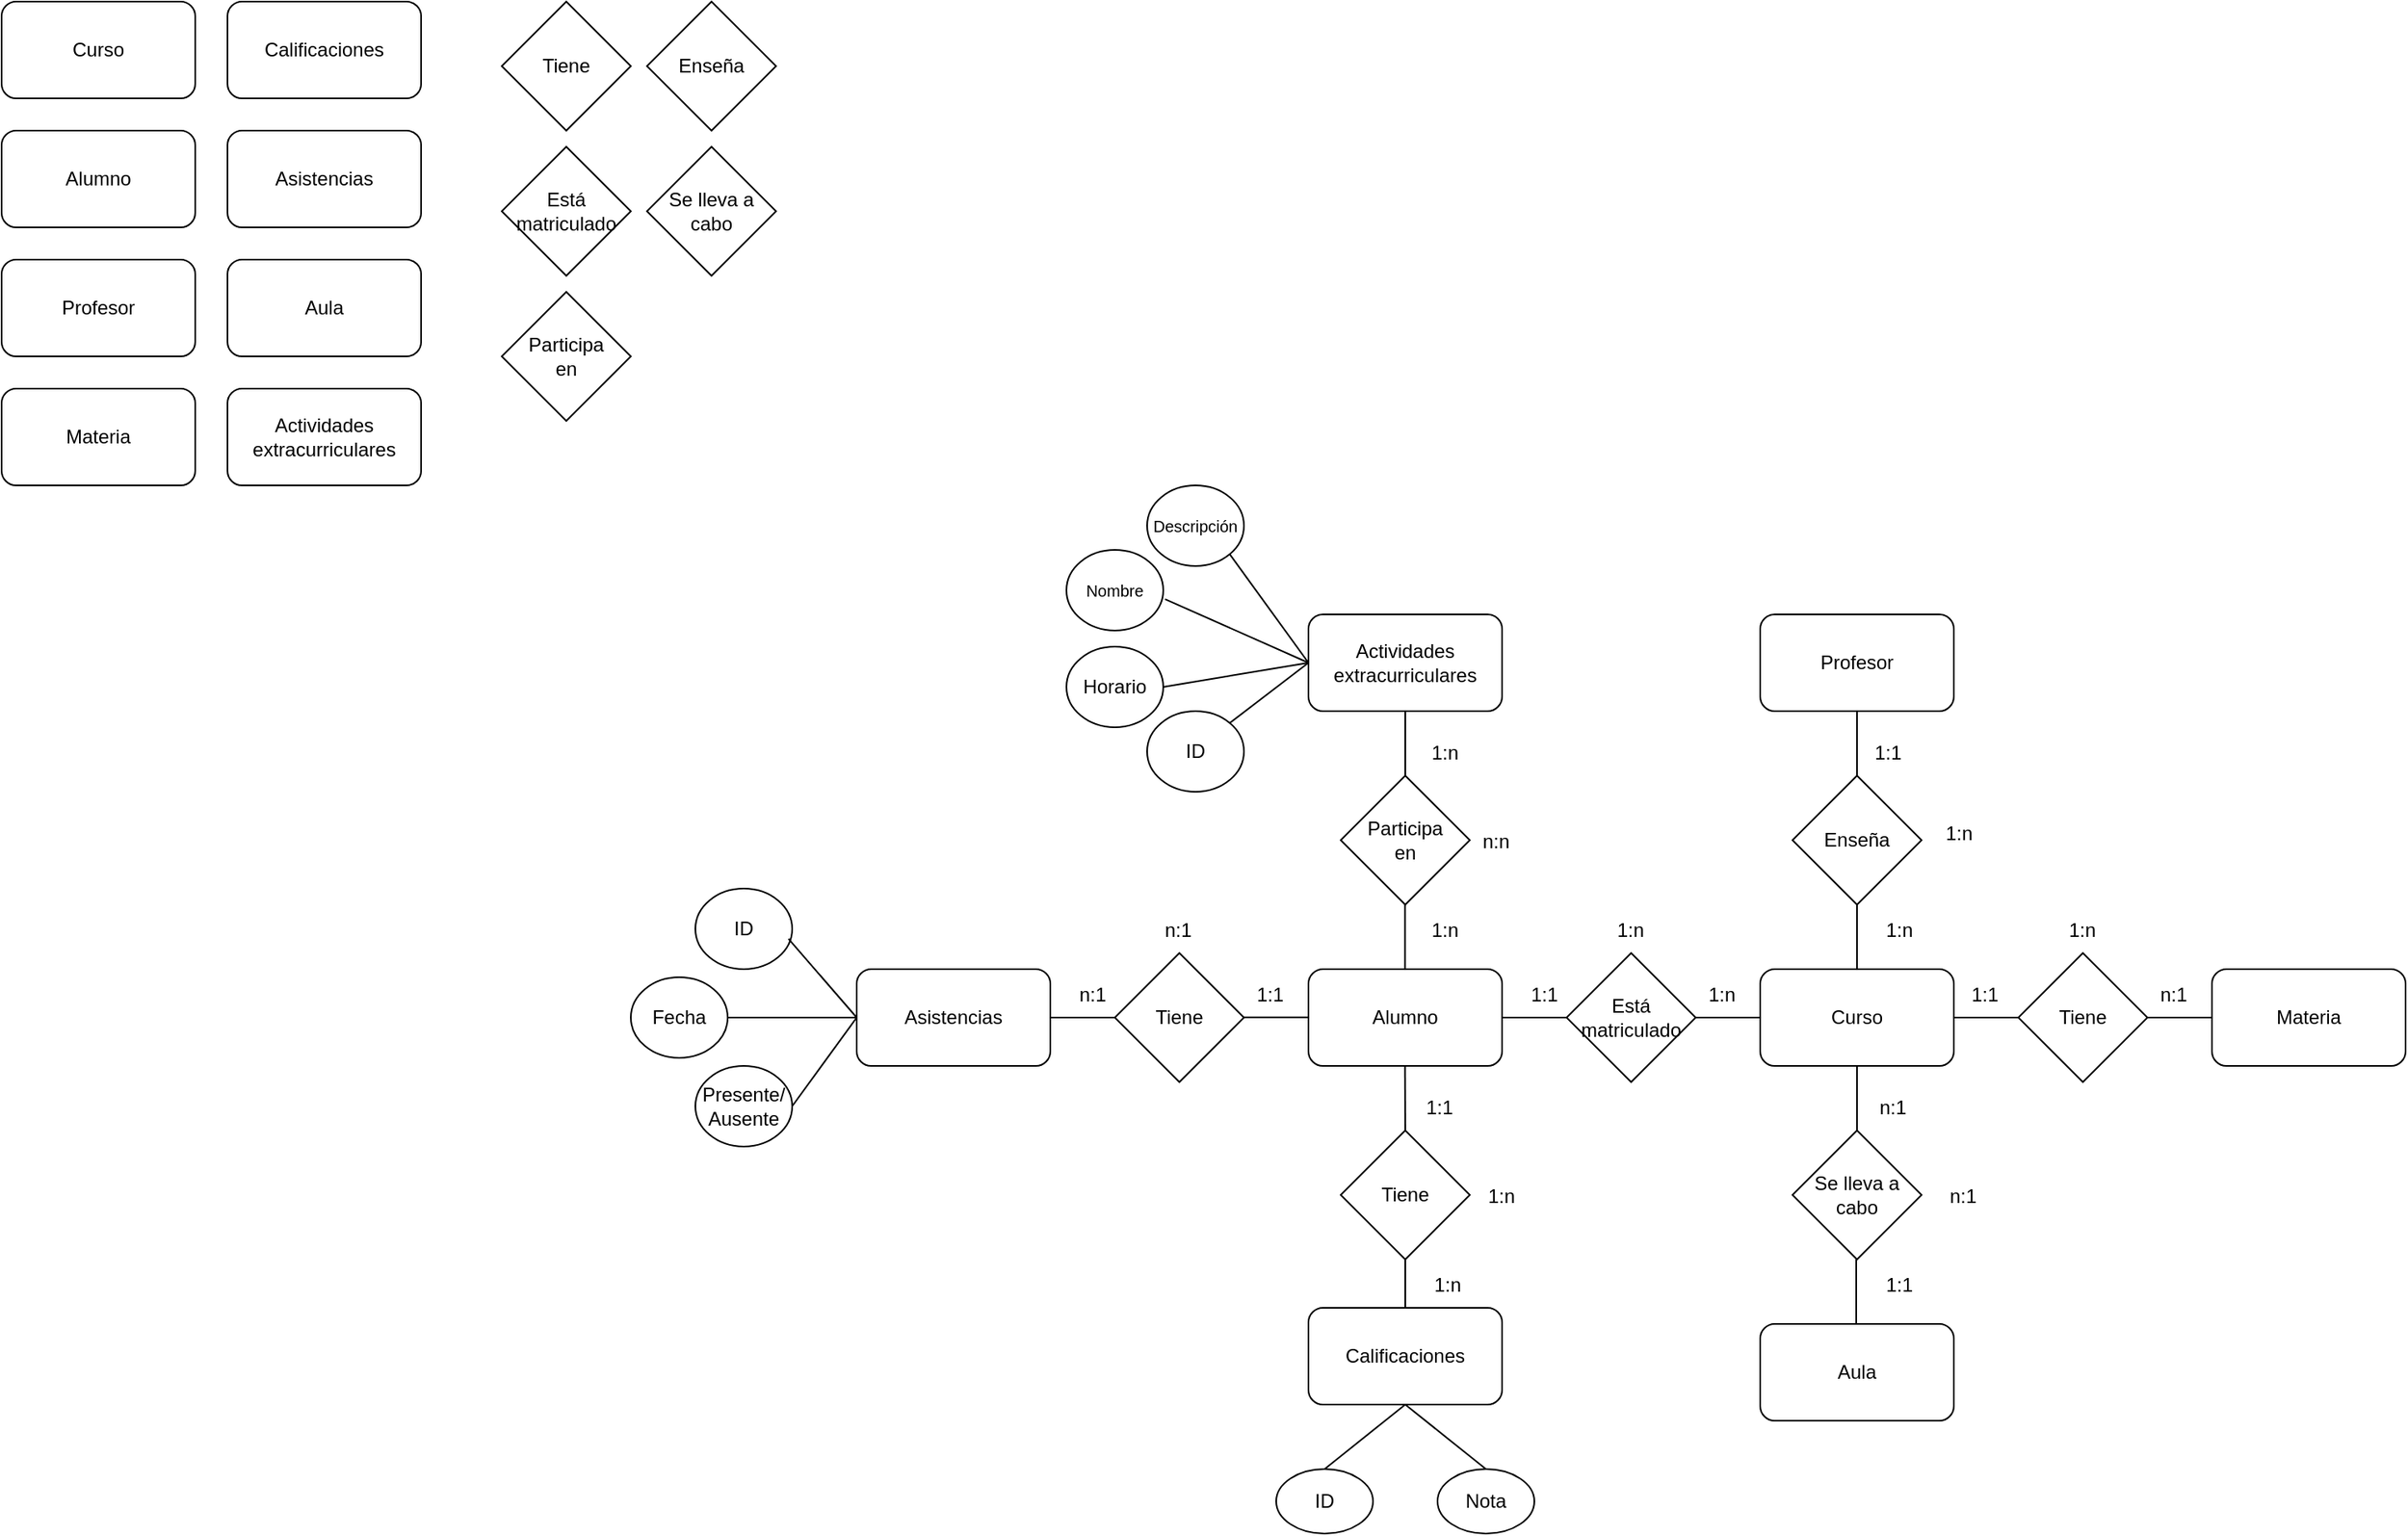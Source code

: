 <mxfile version="22.0.2" type="github">
  <diagram name="Página-1" id="_kHth-g6oyU-RWGS6nZT">
    <mxGraphModel dx="3027" dy="2379" grid="1" gridSize="10" guides="1" tooltips="1" connect="1" arrows="1" fold="1" page="1" pageScale="1" pageWidth="827" pageHeight="1169" math="0" shadow="0">
      <root>
        <mxCell id="0" />
        <mxCell id="1" parent="0" />
        <mxCell id="Kqf8Ho2SJKoaRGqRsECI-1" value="Curso" style="rounded=1;whiteSpace=wrap;html=1;" vertex="1" parent="1">
          <mxGeometry x="-770" y="-1120" width="120" height="60" as="geometry" />
        </mxCell>
        <mxCell id="Kqf8Ho2SJKoaRGqRsECI-2" value="Alumno" style="rounded=1;whiteSpace=wrap;html=1;" vertex="1" parent="1">
          <mxGeometry x="-770" y="-1040" width="120" height="60" as="geometry" />
        </mxCell>
        <mxCell id="Kqf8Ho2SJKoaRGqRsECI-3" value="Profesor" style="rounded=1;whiteSpace=wrap;html=1;" vertex="1" parent="1">
          <mxGeometry x="-770" y="-960" width="120" height="60" as="geometry" />
        </mxCell>
        <mxCell id="Kqf8Ho2SJKoaRGqRsECI-4" value="Materia" style="rounded=1;whiteSpace=wrap;html=1;" vertex="1" parent="1">
          <mxGeometry x="-770" y="-880" width="120" height="60" as="geometry" />
        </mxCell>
        <mxCell id="Kqf8Ho2SJKoaRGqRsECI-5" value="Aula" style="rounded=1;whiteSpace=wrap;html=1;" vertex="1" parent="1">
          <mxGeometry x="-630" y="-960" width="120" height="60" as="geometry" />
        </mxCell>
        <mxCell id="Kqf8Ho2SJKoaRGqRsECI-6" value="Actividades extracurriculares" style="rounded=1;whiteSpace=wrap;html=1;" vertex="1" parent="1">
          <mxGeometry x="-630" y="-880" width="120" height="60" as="geometry" />
        </mxCell>
        <mxCell id="Kqf8Ho2SJKoaRGqRsECI-8" value="Calificaciones" style="rounded=1;whiteSpace=wrap;html=1;" vertex="1" parent="1">
          <mxGeometry x="-630" y="-1120" width="120" height="60" as="geometry" />
        </mxCell>
        <mxCell id="Kqf8Ho2SJKoaRGqRsECI-9" value="Asistencias" style="rounded=1;whiteSpace=wrap;html=1;" vertex="1" parent="1">
          <mxGeometry x="-630" y="-1040" width="120" height="60" as="geometry" />
        </mxCell>
        <mxCell id="Kqf8Ho2SJKoaRGqRsECI-10" value="Tiene" style="rhombus;whiteSpace=wrap;html=1;" vertex="1" parent="1">
          <mxGeometry x="-460" y="-1120" width="80" height="80" as="geometry" />
        </mxCell>
        <mxCell id="Kqf8Ho2SJKoaRGqRsECI-11" value="Está&lt;br&gt;matriculado" style="rhombus;whiteSpace=wrap;html=1;" vertex="1" parent="1">
          <mxGeometry x="-460" y="-1030" width="80" height="80" as="geometry" />
        </mxCell>
        <mxCell id="Kqf8Ho2SJKoaRGqRsECI-12" value="Se lleva a cabo" style="rhombus;whiteSpace=wrap;html=1;" vertex="1" parent="1">
          <mxGeometry x="-370" y="-1030" width="80" height="80" as="geometry" />
        </mxCell>
        <mxCell id="Kqf8Ho2SJKoaRGqRsECI-13" value="Enseña" style="rhombus;whiteSpace=wrap;html=1;" vertex="1" parent="1">
          <mxGeometry x="-370" y="-1120" width="80" height="80" as="geometry" />
        </mxCell>
        <mxCell id="Kqf8Ho2SJKoaRGqRsECI-14" value="Curso" style="rounded=1;whiteSpace=wrap;html=1;" vertex="1" parent="1">
          <mxGeometry x="320" y="-520" width="120" height="60" as="geometry" />
        </mxCell>
        <mxCell id="Kqf8Ho2SJKoaRGqRsECI-15" value="Profesor" style="rounded=1;whiteSpace=wrap;html=1;" vertex="1" parent="1">
          <mxGeometry x="320" y="-740" width="120" height="60" as="geometry" />
        </mxCell>
        <mxCell id="Kqf8Ho2SJKoaRGqRsECI-16" value="Enseña" style="rhombus;whiteSpace=wrap;html=1;" vertex="1" parent="1">
          <mxGeometry x="340" y="-640" width="80" height="80" as="geometry" />
        </mxCell>
        <mxCell id="Kqf8Ho2SJKoaRGqRsECI-17" value="" style="endArrow=none;html=1;rounded=0;" edge="1" parent="1" source="Kqf8Ho2SJKoaRGqRsECI-16">
          <mxGeometry width="50" height="50" relative="1" as="geometry">
            <mxPoint x="330" y="-630" as="sourcePoint" />
            <mxPoint x="380" y="-680" as="targetPoint" />
          </mxGeometry>
        </mxCell>
        <mxCell id="Kqf8Ho2SJKoaRGqRsECI-18" value="" style="endArrow=none;html=1;rounded=0;" edge="1" parent="1" source="Kqf8Ho2SJKoaRGqRsECI-14">
          <mxGeometry width="50" height="50" relative="1" as="geometry">
            <mxPoint x="330" y="-510" as="sourcePoint" />
            <mxPoint x="380" y="-560" as="targetPoint" />
          </mxGeometry>
        </mxCell>
        <mxCell id="Kqf8Ho2SJKoaRGqRsECI-19" value="Alumno" style="rounded=1;whiteSpace=wrap;html=1;" vertex="1" parent="1">
          <mxGeometry x="40" y="-520" width="120" height="60" as="geometry" />
        </mxCell>
        <mxCell id="Kqf8Ho2SJKoaRGqRsECI-20" value="Está&lt;br&gt;matriculado" style="rhombus;whiteSpace=wrap;html=1;" vertex="1" parent="1">
          <mxGeometry x="200" y="-530" width="80" height="80" as="geometry" />
        </mxCell>
        <mxCell id="Kqf8Ho2SJKoaRGqRsECI-21" value="" style="endArrow=none;html=1;rounded=0;" edge="1" parent="1" source="Kqf8Ho2SJKoaRGqRsECI-19" target="Kqf8Ho2SJKoaRGqRsECI-20">
          <mxGeometry width="50" height="50" relative="1" as="geometry">
            <mxPoint x="165" y="-490" as="sourcePoint" />
            <mxPoint x="215" y="-540" as="targetPoint" />
          </mxGeometry>
        </mxCell>
        <mxCell id="Kqf8Ho2SJKoaRGqRsECI-22" value="" style="endArrow=none;html=1;rounded=0;" edge="1" parent="1">
          <mxGeometry width="50" height="50" relative="1" as="geometry">
            <mxPoint x="280" y="-490" as="sourcePoint" />
            <mxPoint x="320" y="-490" as="targetPoint" />
          </mxGeometry>
        </mxCell>
        <mxCell id="Kqf8Ho2SJKoaRGqRsECI-23" value="Tiene" style="rhombus;whiteSpace=wrap;html=1;" vertex="1" parent="1">
          <mxGeometry x="480" y="-530" width="80" height="80" as="geometry" />
        </mxCell>
        <mxCell id="Kqf8Ho2SJKoaRGqRsECI-24" value="Materia" style="rounded=1;whiteSpace=wrap;html=1;" vertex="1" parent="1">
          <mxGeometry x="600" y="-520" width="120" height="60" as="geometry" />
        </mxCell>
        <mxCell id="Kqf8Ho2SJKoaRGqRsECI-25" value="" style="endArrow=none;html=1;rounded=0;" edge="1" parent="1" target="Kqf8Ho2SJKoaRGqRsECI-23">
          <mxGeometry width="50" height="50" relative="1" as="geometry">
            <mxPoint x="440" y="-490" as="sourcePoint" />
            <mxPoint x="490" y="-540" as="targetPoint" />
          </mxGeometry>
        </mxCell>
        <mxCell id="Kqf8Ho2SJKoaRGqRsECI-26" value="" style="endArrow=none;html=1;rounded=0;entryX=0;entryY=0.5;entryDx=0;entryDy=0;" edge="1" parent="1" target="Kqf8Ho2SJKoaRGqRsECI-24">
          <mxGeometry width="50" height="50" relative="1" as="geometry">
            <mxPoint x="560" y="-490" as="sourcePoint" />
            <mxPoint x="610" y="-540" as="targetPoint" />
          </mxGeometry>
        </mxCell>
        <mxCell id="Kqf8Ho2SJKoaRGqRsECI-27" value="Se lleva a cabo" style="rhombus;whiteSpace=wrap;html=1;" vertex="1" parent="1">
          <mxGeometry x="340" y="-420" width="80" height="80" as="geometry" />
        </mxCell>
        <mxCell id="Kqf8Ho2SJKoaRGqRsECI-28" value="Aula" style="rounded=1;whiteSpace=wrap;html=1;" vertex="1" parent="1">
          <mxGeometry x="320" y="-300" width="120" height="60" as="geometry" />
        </mxCell>
        <mxCell id="Kqf8Ho2SJKoaRGqRsECI-29" value="" style="endArrow=none;html=1;rounded=0;entryX=0.5;entryY=1;entryDx=0;entryDy=0;" edge="1" parent="1" target="Kqf8Ho2SJKoaRGqRsECI-14">
          <mxGeometry width="50" height="50" relative="1" as="geometry">
            <mxPoint x="380" y="-420" as="sourcePoint" />
            <mxPoint x="430" y="-470" as="targetPoint" />
          </mxGeometry>
        </mxCell>
        <mxCell id="Kqf8Ho2SJKoaRGqRsECI-30" value="" style="endArrow=none;html=1;rounded=0;entryX=0.5;entryY=1;entryDx=0;entryDy=0;" edge="1" parent="1">
          <mxGeometry width="50" height="50" relative="1" as="geometry">
            <mxPoint x="379.5" y="-300" as="sourcePoint" />
            <mxPoint x="379.5" y="-340" as="targetPoint" />
          </mxGeometry>
        </mxCell>
        <mxCell id="Kqf8Ho2SJKoaRGqRsECI-31" value="&amp;nbsp;Participa&amp;nbsp;&lt;br&gt;en" style="rhombus;whiteSpace=wrap;html=1;" vertex="1" parent="1">
          <mxGeometry x="-460" y="-940" width="80" height="80" as="geometry" />
        </mxCell>
        <mxCell id="Kqf8Ho2SJKoaRGqRsECI-32" value="&amp;nbsp;Participa&amp;nbsp;&lt;br&gt;en" style="rhombus;whiteSpace=wrap;html=1;" vertex="1" parent="1">
          <mxGeometry x="60" y="-640" width="80" height="80" as="geometry" />
        </mxCell>
        <mxCell id="Kqf8Ho2SJKoaRGqRsECI-33" value="Tiene" style="rhombus;whiteSpace=wrap;html=1;" vertex="1" parent="1">
          <mxGeometry x="60" y="-420" width="80" height="80" as="geometry" />
        </mxCell>
        <mxCell id="Kqf8Ho2SJKoaRGqRsECI-34" value="Tiene" style="rhombus;whiteSpace=wrap;html=1;" vertex="1" parent="1">
          <mxGeometry x="-80" y="-530" width="80" height="80" as="geometry" />
        </mxCell>
        <mxCell id="Kqf8Ho2SJKoaRGqRsECI-35" value="Actividades extracurriculares" style="rounded=1;whiteSpace=wrap;html=1;" vertex="1" parent="1">
          <mxGeometry x="40" y="-740" width="120" height="60" as="geometry" />
        </mxCell>
        <mxCell id="Kqf8Ho2SJKoaRGqRsECI-36" value="Asistencias" style="rounded=1;whiteSpace=wrap;html=1;" vertex="1" parent="1">
          <mxGeometry x="-240" y="-520" width="120" height="60" as="geometry" />
        </mxCell>
        <mxCell id="Kqf8Ho2SJKoaRGqRsECI-37" value="Calificaciones" style="rounded=1;whiteSpace=wrap;html=1;" vertex="1" parent="1">
          <mxGeometry x="40" y="-310" width="120" height="60" as="geometry" />
        </mxCell>
        <mxCell id="Kqf8Ho2SJKoaRGqRsECI-39" value="" style="endArrow=none;html=1;rounded=0;exitX=0.5;exitY=0;exitDx=0;exitDy=0;" edge="1" parent="1" source="Kqf8Ho2SJKoaRGqRsECI-37">
          <mxGeometry width="50" height="50" relative="1" as="geometry">
            <mxPoint x="50" y="-290" as="sourcePoint" />
            <mxPoint x="100" y="-340" as="targetPoint" />
          </mxGeometry>
        </mxCell>
        <mxCell id="Kqf8Ho2SJKoaRGqRsECI-40" value="" style="endArrow=none;html=1;rounded=0;exitX=0.5;exitY=0;exitDx=0;exitDy=0;" edge="1" parent="1" source="Kqf8Ho2SJKoaRGqRsECI-33">
          <mxGeometry width="50" height="50" relative="1" as="geometry">
            <mxPoint x="99.83" y="-430" as="sourcePoint" />
            <mxPoint x="99.83" y="-460" as="targetPoint" />
          </mxGeometry>
        </mxCell>
        <mxCell id="Kqf8Ho2SJKoaRGqRsECI-41" value="" style="endArrow=none;html=1;rounded=0;" edge="1" parent="1" source="Kqf8Ho2SJKoaRGqRsECI-32">
          <mxGeometry width="50" height="50" relative="1" as="geometry">
            <mxPoint x="50" y="-630" as="sourcePoint" />
            <mxPoint x="100" y="-680" as="targetPoint" />
          </mxGeometry>
        </mxCell>
        <mxCell id="Kqf8Ho2SJKoaRGqRsECI-42" value="" style="endArrow=none;html=1;rounded=0;" edge="1" parent="1">
          <mxGeometry width="50" height="50" relative="1" as="geometry">
            <mxPoint x="99.83" y="-520" as="sourcePoint" />
            <mxPoint x="99.83" y="-560" as="targetPoint" />
          </mxGeometry>
        </mxCell>
        <mxCell id="Kqf8Ho2SJKoaRGqRsECI-43" value="" style="endArrow=none;html=1;rounded=0;" edge="1" parent="1" target="Kqf8Ho2SJKoaRGqRsECI-34">
          <mxGeometry width="50" height="50" relative="1" as="geometry">
            <mxPoint x="-120" y="-490" as="sourcePoint" />
            <mxPoint x="-70" y="-540" as="targetPoint" />
          </mxGeometry>
        </mxCell>
        <mxCell id="Kqf8Ho2SJKoaRGqRsECI-44" value="" style="endArrow=none;html=1;rounded=0;" edge="1" parent="1">
          <mxGeometry width="50" height="50" relative="1" as="geometry">
            <mxPoint y="-490.17" as="sourcePoint" />
            <mxPoint x="40" y="-490.17" as="targetPoint" />
          </mxGeometry>
        </mxCell>
        <mxCell id="Kqf8Ho2SJKoaRGqRsECI-45" value="" style="shape=table;startSize=0;container=1;collapsible=1;childLayout=tableLayout;fixedRows=1;rowLines=0;fontStyle=0;align=center;resizeLast=1;strokeColor=none;fillColor=none;collapsible=0;whiteSpace=wrap;html=1;" vertex="1" parent="1">
          <mxGeometry x="140" y="-520" width="180" height="30" as="geometry" />
        </mxCell>
        <mxCell id="Kqf8Ho2SJKoaRGqRsECI-46" value="" style="shape=tableRow;horizontal=0;startSize=0;swimlaneHead=0;swimlaneBody=0;fillColor=none;collapsible=0;dropTarget=0;points=[[0,0.5],[1,0.5]];portConstraint=eastwest;top=0;left=0;right=0;bottom=0;" vertex="1" parent="Kqf8Ho2SJKoaRGqRsECI-45">
          <mxGeometry width="180" height="30" as="geometry" />
        </mxCell>
        <mxCell id="Kqf8Ho2SJKoaRGqRsECI-47" value="" style="shape=partialRectangle;connectable=0;fillColor=none;top=0;left=0;bottom=0;right=0;editable=1;overflow=hidden;" vertex="1" parent="Kqf8Ho2SJKoaRGqRsECI-46">
          <mxGeometry width="30" height="30" as="geometry">
            <mxRectangle width="30" height="30" as="alternateBounds" />
          </mxGeometry>
        </mxCell>
        <mxCell id="Kqf8Ho2SJKoaRGqRsECI-48" value="1:1" style="shape=partialRectangle;connectable=0;fillColor=none;top=0;left=0;bottom=0;right=0;align=left;spacingLeft=6;overflow=hidden;" vertex="1" parent="Kqf8Ho2SJKoaRGqRsECI-46">
          <mxGeometry x="30" width="150" height="30" as="geometry">
            <mxRectangle width="150" height="30" as="alternateBounds" />
          </mxGeometry>
        </mxCell>
        <mxCell id="Kqf8Ho2SJKoaRGqRsECI-49" value="" style="shape=tableRow;horizontal=0;startSize=0;swimlaneHead=0;swimlaneBody=0;fillColor=none;collapsible=0;dropTarget=0;points=[[0,0.5],[1,0.5]];portConstraint=eastwest;top=0;left=0;right=0;bottom=0;" vertex="1" parent="1">
          <mxGeometry x="150" y="-510" width="180" height="30" as="geometry" />
        </mxCell>
        <mxCell id="Kqf8Ho2SJKoaRGqRsECI-50" value="" style="shape=partialRectangle;connectable=0;fillColor=none;top=0;left=0;bottom=0;right=0;editable=1;overflow=hidden;" vertex="1" parent="Kqf8Ho2SJKoaRGqRsECI-49">
          <mxGeometry width="30" height="30" as="geometry">
            <mxRectangle width="30" height="30" as="alternateBounds" />
          </mxGeometry>
        </mxCell>
        <mxCell id="Kqf8Ho2SJKoaRGqRsECI-51" value="1:n" style="shape=partialRectangle;connectable=0;fillColor=none;top=0;left=0;bottom=0;right=0;align=left;spacingLeft=6;overflow=hidden;" vertex="1" parent="Kqf8Ho2SJKoaRGqRsECI-49">
          <mxGeometry x="130" y="-10" width="150" height="30" as="geometry">
            <mxRectangle width="150" height="30" as="alternateBounds" />
          </mxGeometry>
        </mxCell>
        <mxCell id="Kqf8Ho2SJKoaRGqRsECI-52" value=" 1:n" style="shape=partialRectangle;connectable=0;fillColor=none;top=0;left=0;bottom=0;right=0;align=left;spacingLeft=6;overflow=hidden;" vertex="1" parent="1">
          <mxGeometry x="220" y="-560" width="150" height="30" as="geometry">
            <mxRectangle width="150" height="30" as="alternateBounds" />
          </mxGeometry>
        </mxCell>
        <mxCell id="Kqf8Ho2SJKoaRGqRsECI-53" value="" style="shape=table;startSize=0;container=1;collapsible=1;childLayout=tableLayout;fixedRows=1;rowLines=0;fontStyle=0;align=center;resizeLast=1;strokeColor=none;fillColor=none;collapsible=0;whiteSpace=wrap;html=1;" vertex="1" parent="1">
          <mxGeometry x="413" y="-520" width="67" height="30" as="geometry" />
        </mxCell>
        <mxCell id="Kqf8Ho2SJKoaRGqRsECI-54" value="" style="shape=tableRow;horizontal=0;startSize=0;swimlaneHead=0;swimlaneBody=0;fillColor=none;collapsible=0;dropTarget=0;points=[[0,0.5],[1,0.5]];portConstraint=eastwest;top=0;left=0;right=0;bottom=0;" vertex="1" parent="Kqf8Ho2SJKoaRGqRsECI-53">
          <mxGeometry width="67" height="30" as="geometry" />
        </mxCell>
        <mxCell id="Kqf8Ho2SJKoaRGqRsECI-55" value="" style="shape=partialRectangle;connectable=0;fillColor=none;top=0;left=0;bottom=0;right=0;editable=1;overflow=hidden;" vertex="1" parent="Kqf8Ho2SJKoaRGqRsECI-54">
          <mxGeometry width="30" height="30" as="geometry">
            <mxRectangle width="30" height="30" as="alternateBounds" />
          </mxGeometry>
        </mxCell>
        <mxCell id="Kqf8Ho2SJKoaRGqRsECI-56" value="1:1" style="shape=partialRectangle;connectable=0;fillColor=none;top=0;left=0;bottom=0;right=0;align=left;spacingLeft=6;overflow=hidden;" vertex="1" parent="Kqf8Ho2SJKoaRGqRsECI-54">
          <mxGeometry x="30" width="37" height="30" as="geometry">
            <mxRectangle width="37" height="30" as="alternateBounds" />
          </mxGeometry>
        </mxCell>
        <mxCell id="Kqf8Ho2SJKoaRGqRsECI-57" value=" 1:n" style="shape=partialRectangle;connectable=0;fillColor=none;top=0;left=0;bottom=0;right=0;align=left;spacingLeft=6;overflow=hidden;" vertex="1" parent="1">
          <mxGeometry x="500" y="-560" width="150" height="30" as="geometry">
            <mxRectangle width="150" height="30" as="alternateBounds" />
          </mxGeometry>
        </mxCell>
        <mxCell id="Kqf8Ho2SJKoaRGqRsECI-58" value="" style="shape=table;startSize=0;container=1;collapsible=1;childLayout=tableLayout;fixedRows=1;rowLines=0;fontStyle=0;align=center;resizeLast=1;strokeColor=none;fillColor=none;collapsible=0;whiteSpace=wrap;html=1;" vertex="1" parent="1">
          <mxGeometry x="530" y="-520" width="57" height="30" as="geometry" />
        </mxCell>
        <mxCell id="Kqf8Ho2SJKoaRGqRsECI-59" value="" style="shape=tableRow;horizontal=0;startSize=0;swimlaneHead=0;swimlaneBody=0;fillColor=none;collapsible=0;dropTarget=0;points=[[0,0.5],[1,0.5]];portConstraint=eastwest;top=0;left=0;right=0;bottom=0;" vertex="1" parent="Kqf8Ho2SJKoaRGqRsECI-58">
          <mxGeometry width="57" height="30" as="geometry" />
        </mxCell>
        <mxCell id="Kqf8Ho2SJKoaRGqRsECI-60" value="" style="shape=partialRectangle;connectable=0;fillColor=none;top=0;left=0;bottom=0;right=0;editable=1;overflow=hidden;" vertex="1" parent="Kqf8Ho2SJKoaRGqRsECI-59">
          <mxGeometry width="30" height="30" as="geometry">
            <mxRectangle width="30" height="30" as="alternateBounds" />
          </mxGeometry>
        </mxCell>
        <mxCell id="Kqf8Ho2SJKoaRGqRsECI-61" value="n:1" style="shape=partialRectangle;connectable=0;fillColor=none;top=0;left=0;bottom=0;right=0;align=left;spacingLeft=6;overflow=hidden;" vertex="1" parent="Kqf8Ho2SJKoaRGqRsECI-59">
          <mxGeometry x="30" width="27" height="30" as="geometry">
            <mxRectangle width="27" height="30" as="alternateBounds" />
          </mxGeometry>
        </mxCell>
        <mxCell id="Kqf8Ho2SJKoaRGqRsECI-69" value="" style="shape=table;startSize=0;container=1;collapsible=1;childLayout=tableLayout;fixedRows=1;rowLines=0;fontStyle=0;align=center;resizeLast=1;strokeColor=none;fillColor=none;collapsible=0;whiteSpace=wrap;html=1;" vertex="1" parent="1">
          <mxGeometry x="356" y="-450" width="57" height="30" as="geometry" />
        </mxCell>
        <mxCell id="Kqf8Ho2SJKoaRGqRsECI-70" value="" style="shape=tableRow;horizontal=0;startSize=0;swimlaneHead=0;swimlaneBody=0;fillColor=none;collapsible=0;dropTarget=0;points=[[0,0.5],[1,0.5]];portConstraint=eastwest;top=0;left=0;right=0;bottom=0;" vertex="1" parent="Kqf8Ho2SJKoaRGqRsECI-69">
          <mxGeometry width="57" height="30" as="geometry" />
        </mxCell>
        <mxCell id="Kqf8Ho2SJKoaRGqRsECI-71" value="" style="shape=partialRectangle;connectable=0;fillColor=none;top=0;left=0;bottom=0;right=0;editable=1;overflow=hidden;" vertex="1" parent="Kqf8Ho2SJKoaRGqRsECI-70">
          <mxGeometry width="30" height="30" as="geometry">
            <mxRectangle width="30" height="30" as="alternateBounds" />
          </mxGeometry>
        </mxCell>
        <mxCell id="Kqf8Ho2SJKoaRGqRsECI-72" value="n:1" style="shape=partialRectangle;connectable=0;fillColor=none;top=0;left=0;bottom=0;right=0;align=left;spacingLeft=6;overflow=hidden;" vertex="1" parent="Kqf8Ho2SJKoaRGqRsECI-70">
          <mxGeometry x="30" width="27" height="30" as="geometry">
            <mxRectangle width="27" height="30" as="alternateBounds" />
          </mxGeometry>
        </mxCell>
        <mxCell id="Kqf8Ho2SJKoaRGqRsECI-73" value="" style="shape=table;startSize=0;container=1;collapsible=1;childLayout=tableLayout;fixedRows=1;rowLines=0;fontStyle=0;align=center;resizeLast=1;strokeColor=none;fillColor=none;collapsible=0;whiteSpace=wrap;html=1;" vertex="1" parent="1">
          <mxGeometry x="360" y="-340" width="67" height="30" as="geometry" />
        </mxCell>
        <mxCell id="Kqf8Ho2SJKoaRGqRsECI-74" value="" style="shape=tableRow;horizontal=0;startSize=0;swimlaneHead=0;swimlaneBody=0;fillColor=none;collapsible=0;dropTarget=0;points=[[0,0.5],[1,0.5]];portConstraint=eastwest;top=0;left=0;right=0;bottom=0;" vertex="1" parent="Kqf8Ho2SJKoaRGqRsECI-73">
          <mxGeometry width="67" height="30" as="geometry" />
        </mxCell>
        <mxCell id="Kqf8Ho2SJKoaRGqRsECI-75" value="" style="shape=partialRectangle;connectable=0;fillColor=none;top=0;left=0;bottom=0;right=0;editable=1;overflow=hidden;" vertex="1" parent="Kqf8Ho2SJKoaRGqRsECI-74">
          <mxGeometry width="30" height="30" as="geometry">
            <mxRectangle width="30" height="30" as="alternateBounds" />
          </mxGeometry>
        </mxCell>
        <mxCell id="Kqf8Ho2SJKoaRGqRsECI-76" value="1:1" style="shape=partialRectangle;connectable=0;fillColor=none;top=0;left=0;bottom=0;right=0;align=left;spacingLeft=6;overflow=hidden;" vertex="1" parent="Kqf8Ho2SJKoaRGqRsECI-74">
          <mxGeometry x="30" width="37" height="30" as="geometry">
            <mxRectangle width="37" height="30" as="alternateBounds" />
          </mxGeometry>
        </mxCell>
        <mxCell id="Kqf8Ho2SJKoaRGqRsECI-77" value="" style="shape=table;startSize=0;container=1;collapsible=1;childLayout=tableLayout;fixedRows=1;rowLines=0;fontStyle=0;align=center;resizeLast=1;strokeColor=none;fillColor=none;collapsible=0;whiteSpace=wrap;html=1;" vertex="1" parent="1">
          <mxGeometry x="399.5" y="-395" width="57" height="30" as="geometry" />
        </mxCell>
        <mxCell id="Kqf8Ho2SJKoaRGqRsECI-78" value="" style="shape=tableRow;horizontal=0;startSize=0;swimlaneHead=0;swimlaneBody=0;fillColor=none;collapsible=0;dropTarget=0;points=[[0,0.5],[1,0.5]];portConstraint=eastwest;top=0;left=0;right=0;bottom=0;" vertex="1" parent="Kqf8Ho2SJKoaRGqRsECI-77">
          <mxGeometry width="57" height="30" as="geometry" />
        </mxCell>
        <mxCell id="Kqf8Ho2SJKoaRGqRsECI-79" value="" style="shape=partialRectangle;connectable=0;fillColor=none;top=0;left=0;bottom=0;right=0;editable=1;overflow=hidden;" vertex="1" parent="Kqf8Ho2SJKoaRGqRsECI-78">
          <mxGeometry width="30" height="30" as="geometry">
            <mxRectangle width="30" height="30" as="alternateBounds" />
          </mxGeometry>
        </mxCell>
        <mxCell id="Kqf8Ho2SJKoaRGqRsECI-80" value="n:1" style="shape=partialRectangle;connectable=0;fillColor=none;top=0;left=0;bottom=0;right=0;align=left;spacingLeft=6;overflow=hidden;" vertex="1" parent="Kqf8Ho2SJKoaRGqRsECI-78">
          <mxGeometry x="30" width="27" height="30" as="geometry">
            <mxRectangle width="27" height="30" as="alternateBounds" />
          </mxGeometry>
        </mxCell>
        <mxCell id="Kqf8Ho2SJKoaRGqRsECI-81" value="" style="shape=table;startSize=0;container=1;collapsible=1;childLayout=tableLayout;fixedRows=1;rowLines=0;fontStyle=0;align=center;resizeLast=1;strokeColor=none;fillColor=none;collapsible=0;whiteSpace=wrap;html=1;" vertex="1" parent="1">
          <mxGeometry x="353" y="-670" width="67" height="30" as="geometry" />
        </mxCell>
        <mxCell id="Kqf8Ho2SJKoaRGqRsECI-82" value="" style="shape=tableRow;horizontal=0;startSize=0;swimlaneHead=0;swimlaneBody=0;fillColor=none;collapsible=0;dropTarget=0;points=[[0,0.5],[1,0.5]];portConstraint=eastwest;top=0;left=0;right=0;bottom=0;" vertex="1" parent="Kqf8Ho2SJKoaRGqRsECI-81">
          <mxGeometry width="67" height="30" as="geometry" />
        </mxCell>
        <mxCell id="Kqf8Ho2SJKoaRGqRsECI-83" value="" style="shape=partialRectangle;connectable=0;fillColor=none;top=0;left=0;bottom=0;right=0;editable=1;overflow=hidden;" vertex="1" parent="Kqf8Ho2SJKoaRGqRsECI-82">
          <mxGeometry width="30" height="30" as="geometry">
            <mxRectangle width="30" height="30" as="alternateBounds" />
          </mxGeometry>
        </mxCell>
        <mxCell id="Kqf8Ho2SJKoaRGqRsECI-84" value="1:1" style="shape=partialRectangle;connectable=0;fillColor=none;top=0;left=0;bottom=0;right=0;align=left;spacingLeft=6;overflow=hidden;" vertex="1" parent="Kqf8Ho2SJKoaRGqRsECI-82">
          <mxGeometry x="30" width="37" height="30" as="geometry">
            <mxRectangle width="37" height="30" as="alternateBounds" />
          </mxGeometry>
        </mxCell>
        <mxCell id="Kqf8Ho2SJKoaRGqRsECI-85" value="1:n" style="shape=partialRectangle;connectable=0;fillColor=none;top=0;left=0;bottom=0;right=0;align=left;spacingLeft=6;overflow=hidden;" vertex="1" parent="1">
          <mxGeometry x="390" y="-560" width="150" height="30" as="geometry">
            <mxRectangle width="150" height="30" as="alternateBounds" />
          </mxGeometry>
        </mxCell>
        <mxCell id="Kqf8Ho2SJKoaRGqRsECI-86" value="1:n" style="shape=partialRectangle;connectable=0;fillColor=none;top=0;left=0;bottom=0;right=0;align=left;spacingLeft=6;overflow=hidden;" vertex="1" parent="1">
          <mxGeometry x="427" y="-620" width="150" height="30" as="geometry">
            <mxRectangle width="150" height="30" as="alternateBounds" />
          </mxGeometry>
        </mxCell>
        <mxCell id="Kqf8Ho2SJKoaRGqRsECI-87" value="1:n" style="shape=partialRectangle;connectable=0;fillColor=none;top=0;left=0;bottom=0;right=0;align=left;spacingLeft=6;overflow=hidden;" vertex="1" parent="1">
          <mxGeometry x="110" y="-340" width="150" height="30" as="geometry">
            <mxRectangle width="150" height="30" as="alternateBounds" />
          </mxGeometry>
        </mxCell>
        <mxCell id="Kqf8Ho2SJKoaRGqRsECI-88" value="" style="shape=table;startSize=0;container=1;collapsible=1;childLayout=tableLayout;fixedRows=1;rowLines=0;fontStyle=0;align=center;resizeLast=1;strokeColor=none;fillColor=none;collapsible=0;whiteSpace=wrap;html=1;" vertex="1" parent="1">
          <mxGeometry x="75" y="-450" width="180" height="30" as="geometry" />
        </mxCell>
        <mxCell id="Kqf8Ho2SJKoaRGqRsECI-89" value="" style="shape=tableRow;horizontal=0;startSize=0;swimlaneHead=0;swimlaneBody=0;fillColor=none;collapsible=0;dropTarget=0;points=[[0,0.5],[1,0.5]];portConstraint=eastwest;top=0;left=0;right=0;bottom=0;" vertex="1" parent="Kqf8Ho2SJKoaRGqRsECI-88">
          <mxGeometry width="180" height="30" as="geometry" />
        </mxCell>
        <mxCell id="Kqf8Ho2SJKoaRGqRsECI-90" value="" style="shape=partialRectangle;connectable=0;fillColor=none;top=0;left=0;bottom=0;right=0;editable=1;overflow=hidden;" vertex="1" parent="Kqf8Ho2SJKoaRGqRsECI-89">
          <mxGeometry width="30" height="30" as="geometry">
            <mxRectangle width="30" height="30" as="alternateBounds" />
          </mxGeometry>
        </mxCell>
        <mxCell id="Kqf8Ho2SJKoaRGqRsECI-91" value="1:1" style="shape=partialRectangle;connectable=0;fillColor=none;top=0;left=0;bottom=0;right=0;align=left;spacingLeft=6;overflow=hidden;" vertex="1" parent="Kqf8Ho2SJKoaRGqRsECI-89">
          <mxGeometry x="30" width="150" height="30" as="geometry">
            <mxRectangle width="150" height="30" as="alternateBounds" />
          </mxGeometry>
        </mxCell>
        <mxCell id="Kqf8Ho2SJKoaRGqRsECI-92" value=" 1:n" style="shape=partialRectangle;connectable=0;fillColor=none;top=0;left=0;bottom=0;right=0;align=left;spacingLeft=6;overflow=hidden;" vertex="1" parent="1">
          <mxGeometry x="140" y="-395" width="150" height="30" as="geometry">
            <mxRectangle width="150" height="30" as="alternateBounds" />
          </mxGeometry>
        </mxCell>
        <mxCell id="Kqf8Ho2SJKoaRGqRsECI-93" value="ID" style="ellipse;whiteSpace=wrap;html=1;" vertex="1" parent="1">
          <mxGeometry x="20" y="-210" width="60" height="40" as="geometry" />
        </mxCell>
        <mxCell id="Kqf8Ho2SJKoaRGqRsECI-94" value="Nota" style="ellipse;whiteSpace=wrap;html=1;" vertex="1" parent="1">
          <mxGeometry x="120" y="-210" width="60" height="40" as="geometry" />
        </mxCell>
        <mxCell id="Kqf8Ho2SJKoaRGqRsECI-95" value="" style="endArrow=none;html=1;rounded=0;entryX=0.5;entryY=1;entryDx=0;entryDy=0;" edge="1" parent="1" target="Kqf8Ho2SJKoaRGqRsECI-37">
          <mxGeometry width="50" height="50" relative="1" as="geometry">
            <mxPoint x="50" y="-210" as="sourcePoint" />
            <mxPoint x="100" y="-260" as="targetPoint" />
          </mxGeometry>
        </mxCell>
        <mxCell id="Kqf8Ho2SJKoaRGqRsECI-96" value="" style="endArrow=none;html=1;rounded=0;entryX=0.5;entryY=1;entryDx=0;entryDy=0;" edge="1" parent="1" target="Kqf8Ho2SJKoaRGqRsECI-37">
          <mxGeometry width="50" height="50" relative="1" as="geometry">
            <mxPoint x="150" y="-210" as="sourcePoint" />
            <mxPoint x="200" y="-260" as="targetPoint" />
          </mxGeometry>
        </mxCell>
        <mxCell id="Kqf8Ho2SJKoaRGqRsECI-97" value="ID" style="ellipse;whiteSpace=wrap;html=1;" vertex="1" parent="1">
          <mxGeometry x="-340" y="-570" width="60" height="50" as="geometry" />
        </mxCell>
        <mxCell id="Kqf8Ho2SJKoaRGqRsECI-98" value="Fecha" style="ellipse;whiteSpace=wrap;html=1;" vertex="1" parent="1">
          <mxGeometry x="-380" y="-515" width="60" height="50" as="geometry" />
        </mxCell>
        <mxCell id="Kqf8Ho2SJKoaRGqRsECI-99" value="Presente/&lt;br&gt;Ausente" style="ellipse;whiteSpace=wrap;html=1;" vertex="1" parent="1">
          <mxGeometry x="-340" y="-460" width="60" height="50" as="geometry" />
        </mxCell>
        <mxCell id="Kqf8Ho2SJKoaRGqRsECI-100" value="" style="endArrow=none;html=1;rounded=0;exitX=1;exitY=0.5;exitDx=0;exitDy=0;" edge="1" parent="1" source="Kqf8Ho2SJKoaRGqRsECI-99">
          <mxGeometry width="50" height="50" relative="1" as="geometry">
            <mxPoint x="-290" y="-440" as="sourcePoint" />
            <mxPoint x="-240" y="-490" as="targetPoint" />
          </mxGeometry>
        </mxCell>
        <mxCell id="Kqf8Ho2SJKoaRGqRsECI-101" value="" style="endArrow=none;html=1;rounded=0;exitX=1;exitY=0.5;exitDx=0;exitDy=0;" edge="1" parent="1" source="Kqf8Ho2SJKoaRGqRsECI-98">
          <mxGeometry width="50" height="50" relative="1" as="geometry">
            <mxPoint x="-290" y="-440" as="sourcePoint" />
            <mxPoint x="-240" y="-490" as="targetPoint" />
          </mxGeometry>
        </mxCell>
        <mxCell id="Kqf8Ho2SJKoaRGqRsECI-102" value="" style="endArrow=none;html=1;rounded=0;exitX=0.962;exitY=0.623;exitDx=0;exitDy=0;exitPerimeter=0;" edge="1" parent="1" source="Kqf8Ho2SJKoaRGqRsECI-97">
          <mxGeometry width="50" height="50" relative="1" as="geometry">
            <mxPoint x="-290" y="-440" as="sourcePoint" />
            <mxPoint x="-240" y="-490" as="targetPoint" />
          </mxGeometry>
        </mxCell>
        <mxCell id="Kqf8Ho2SJKoaRGqRsECI-103" value="" style="shape=table;startSize=0;container=1;collapsible=1;childLayout=tableLayout;fixedRows=1;rowLines=0;fontStyle=0;align=center;resizeLast=1;strokeColor=none;fillColor=none;collapsible=0;whiteSpace=wrap;html=1;" vertex="1" parent="1">
          <mxGeometry x="-30" y="-520" width="180" height="30" as="geometry" />
        </mxCell>
        <mxCell id="Kqf8Ho2SJKoaRGqRsECI-104" value="" style="shape=tableRow;horizontal=0;startSize=0;swimlaneHead=0;swimlaneBody=0;fillColor=none;collapsible=0;dropTarget=0;points=[[0,0.5],[1,0.5]];portConstraint=eastwest;top=0;left=0;right=0;bottom=0;" vertex="1" parent="Kqf8Ho2SJKoaRGqRsECI-103">
          <mxGeometry width="180" height="30" as="geometry" />
        </mxCell>
        <mxCell id="Kqf8Ho2SJKoaRGqRsECI-105" value="" style="shape=partialRectangle;connectable=0;fillColor=none;top=0;left=0;bottom=0;right=0;editable=1;overflow=hidden;" vertex="1" parent="Kqf8Ho2SJKoaRGqRsECI-104">
          <mxGeometry width="30" height="30" as="geometry">
            <mxRectangle width="30" height="30" as="alternateBounds" />
          </mxGeometry>
        </mxCell>
        <mxCell id="Kqf8Ho2SJKoaRGqRsECI-106" value="1:1" style="shape=partialRectangle;connectable=0;fillColor=none;top=0;left=0;bottom=0;right=0;align=left;spacingLeft=6;overflow=hidden;" vertex="1" parent="Kqf8Ho2SJKoaRGqRsECI-104">
          <mxGeometry x="30" width="150" height="30" as="geometry">
            <mxRectangle width="150" height="30" as="alternateBounds" />
          </mxGeometry>
        </mxCell>
        <mxCell id="Kqf8Ho2SJKoaRGqRsECI-107" value="" style="shape=table;startSize=0;container=1;collapsible=1;childLayout=tableLayout;fixedRows=1;rowLines=0;fontStyle=0;align=center;resizeLast=1;strokeColor=none;fillColor=none;collapsible=0;whiteSpace=wrap;html=1;" vertex="1" parent="1">
          <mxGeometry x="-140" y="-520" width="57" height="30" as="geometry" />
        </mxCell>
        <mxCell id="Kqf8Ho2SJKoaRGqRsECI-108" value="" style="shape=tableRow;horizontal=0;startSize=0;swimlaneHead=0;swimlaneBody=0;fillColor=none;collapsible=0;dropTarget=0;points=[[0,0.5],[1,0.5]];portConstraint=eastwest;top=0;left=0;right=0;bottom=0;" vertex="1" parent="Kqf8Ho2SJKoaRGqRsECI-107">
          <mxGeometry width="57" height="30" as="geometry" />
        </mxCell>
        <mxCell id="Kqf8Ho2SJKoaRGqRsECI-109" value="" style="shape=partialRectangle;connectable=0;fillColor=none;top=0;left=0;bottom=0;right=0;editable=1;overflow=hidden;" vertex="1" parent="Kqf8Ho2SJKoaRGqRsECI-108">
          <mxGeometry width="30" height="30" as="geometry">
            <mxRectangle width="30" height="30" as="alternateBounds" />
          </mxGeometry>
        </mxCell>
        <mxCell id="Kqf8Ho2SJKoaRGqRsECI-110" value="n:1" style="shape=partialRectangle;connectable=0;fillColor=none;top=0;left=0;bottom=0;right=0;align=left;spacingLeft=6;overflow=hidden;" vertex="1" parent="Kqf8Ho2SJKoaRGqRsECI-108">
          <mxGeometry x="30" width="27" height="30" as="geometry">
            <mxRectangle width="27" height="30" as="alternateBounds" />
          </mxGeometry>
        </mxCell>
        <mxCell id="Kqf8Ho2SJKoaRGqRsECI-111" value="" style="shape=table;startSize=0;container=1;collapsible=1;childLayout=tableLayout;fixedRows=1;rowLines=0;fontStyle=0;align=center;resizeLast=1;strokeColor=none;fillColor=none;collapsible=0;whiteSpace=wrap;html=1;" vertex="1" parent="1">
          <mxGeometry x="-87" y="-560" width="57" height="30" as="geometry" />
        </mxCell>
        <mxCell id="Kqf8Ho2SJKoaRGqRsECI-112" value="" style="shape=tableRow;horizontal=0;startSize=0;swimlaneHead=0;swimlaneBody=0;fillColor=none;collapsible=0;dropTarget=0;points=[[0,0.5],[1,0.5]];portConstraint=eastwest;top=0;left=0;right=0;bottom=0;" vertex="1" parent="Kqf8Ho2SJKoaRGqRsECI-111">
          <mxGeometry width="57" height="30" as="geometry" />
        </mxCell>
        <mxCell id="Kqf8Ho2SJKoaRGqRsECI-113" value="" style="shape=partialRectangle;connectable=0;fillColor=none;top=0;left=0;bottom=0;right=0;editable=1;overflow=hidden;" vertex="1" parent="Kqf8Ho2SJKoaRGqRsECI-112">
          <mxGeometry width="30" height="30" as="geometry">
            <mxRectangle width="30" height="30" as="alternateBounds" />
          </mxGeometry>
        </mxCell>
        <mxCell id="Kqf8Ho2SJKoaRGqRsECI-114" value="n:1" style="shape=partialRectangle;connectable=0;fillColor=none;top=0;left=0;bottom=0;right=0;align=left;spacingLeft=6;overflow=hidden;" vertex="1" parent="Kqf8Ho2SJKoaRGqRsECI-112">
          <mxGeometry x="30" width="27" height="30" as="geometry">
            <mxRectangle width="27" height="30" as="alternateBounds" />
          </mxGeometry>
        </mxCell>
        <mxCell id="Kqf8Ho2SJKoaRGqRsECI-115" value=" 1:n" style="shape=partialRectangle;connectable=0;fillColor=none;top=0;left=0;bottom=0;right=0;align=left;spacingLeft=6;overflow=hidden;" vertex="1" parent="1">
          <mxGeometry x="105" y="-560" width="150" height="30" as="geometry">
            <mxRectangle width="150" height="30" as="alternateBounds" />
          </mxGeometry>
        </mxCell>
        <mxCell id="Kqf8Ho2SJKoaRGqRsECI-116" value=" 1:n" style="shape=partialRectangle;connectable=0;fillColor=none;top=0;left=0;bottom=0;right=0;align=left;spacingLeft=6;overflow=hidden;" vertex="1" parent="1">
          <mxGeometry x="105" y="-670" width="150" height="30" as="geometry">
            <mxRectangle width="150" height="30" as="alternateBounds" />
          </mxGeometry>
        </mxCell>
        <mxCell id="Kqf8Ho2SJKoaRGqRsECI-117" value="n:n" style="shape=partialRectangle;connectable=0;fillColor=none;top=0;left=0;bottom=0;right=0;align=left;spacingLeft=6;overflow=hidden;" vertex="1" parent="1">
          <mxGeometry x="140" y="-615" width="150" height="30" as="geometry">
            <mxRectangle width="150" height="30" as="alternateBounds" />
          </mxGeometry>
        </mxCell>
        <mxCell id="Kqf8Ho2SJKoaRGqRsECI-118" value="ID" style="ellipse;whiteSpace=wrap;html=1;" vertex="1" parent="1">
          <mxGeometry x="-60" y="-680" width="60" height="50" as="geometry" />
        </mxCell>
        <mxCell id="Kqf8Ho2SJKoaRGqRsECI-119" value="Horario" style="ellipse;whiteSpace=wrap;html=1;" vertex="1" parent="1">
          <mxGeometry x="-110" y="-720" width="60" height="50" as="geometry" />
        </mxCell>
        <mxCell id="Kqf8Ho2SJKoaRGqRsECI-120" value="&lt;font style=&quot;font-size: 10px;&quot;&gt;Descripción&lt;/font&gt;" style="ellipse;whiteSpace=wrap;html=1;" vertex="1" parent="1">
          <mxGeometry x="-60" y="-820" width="60" height="50" as="geometry" />
        </mxCell>
        <mxCell id="Kqf8Ho2SJKoaRGqRsECI-121" value="&lt;font style=&quot;font-size: 10px;&quot;&gt;Nombre&lt;/font&gt;" style="ellipse;whiteSpace=wrap;html=1;" vertex="1" parent="1">
          <mxGeometry x="-110" y="-780" width="60" height="50" as="geometry" />
        </mxCell>
        <mxCell id="Kqf8Ho2SJKoaRGqRsECI-122" value="" style="endArrow=none;html=1;rounded=0;exitX=1;exitY=0;exitDx=0;exitDy=0;" edge="1" parent="1" source="Kqf8Ho2SJKoaRGqRsECI-118">
          <mxGeometry width="50" height="50" relative="1" as="geometry">
            <mxPoint x="-10" y="-660" as="sourcePoint" />
            <mxPoint x="40" y="-710" as="targetPoint" />
          </mxGeometry>
        </mxCell>
        <mxCell id="Kqf8Ho2SJKoaRGqRsECI-123" value="" style="endArrow=none;html=1;rounded=0;exitX=1;exitY=1;exitDx=0;exitDy=0;" edge="1" parent="1" source="Kqf8Ho2SJKoaRGqRsECI-120">
          <mxGeometry width="50" height="50" relative="1" as="geometry">
            <mxPoint x="-10" y="-660" as="sourcePoint" />
            <mxPoint x="40" y="-710" as="targetPoint" />
          </mxGeometry>
        </mxCell>
        <mxCell id="Kqf8Ho2SJKoaRGqRsECI-124" value="" style="endArrow=none;html=1;rounded=0;exitX=1.019;exitY=0.611;exitDx=0;exitDy=0;exitPerimeter=0;" edge="1" parent="1" source="Kqf8Ho2SJKoaRGqRsECI-121">
          <mxGeometry width="50" height="50" relative="1" as="geometry">
            <mxPoint x="-10" y="-660" as="sourcePoint" />
            <mxPoint x="40" y="-710" as="targetPoint" />
          </mxGeometry>
        </mxCell>
        <mxCell id="Kqf8Ho2SJKoaRGqRsECI-125" value="" style="endArrow=none;html=1;rounded=0;exitX=1;exitY=0.5;exitDx=0;exitDy=0;" edge="1" parent="1" source="Kqf8Ho2SJKoaRGqRsECI-119">
          <mxGeometry width="50" height="50" relative="1" as="geometry">
            <mxPoint x="-10" y="-660" as="sourcePoint" />
            <mxPoint x="40" y="-710" as="targetPoint" />
          </mxGeometry>
        </mxCell>
      </root>
    </mxGraphModel>
  </diagram>
</mxfile>
